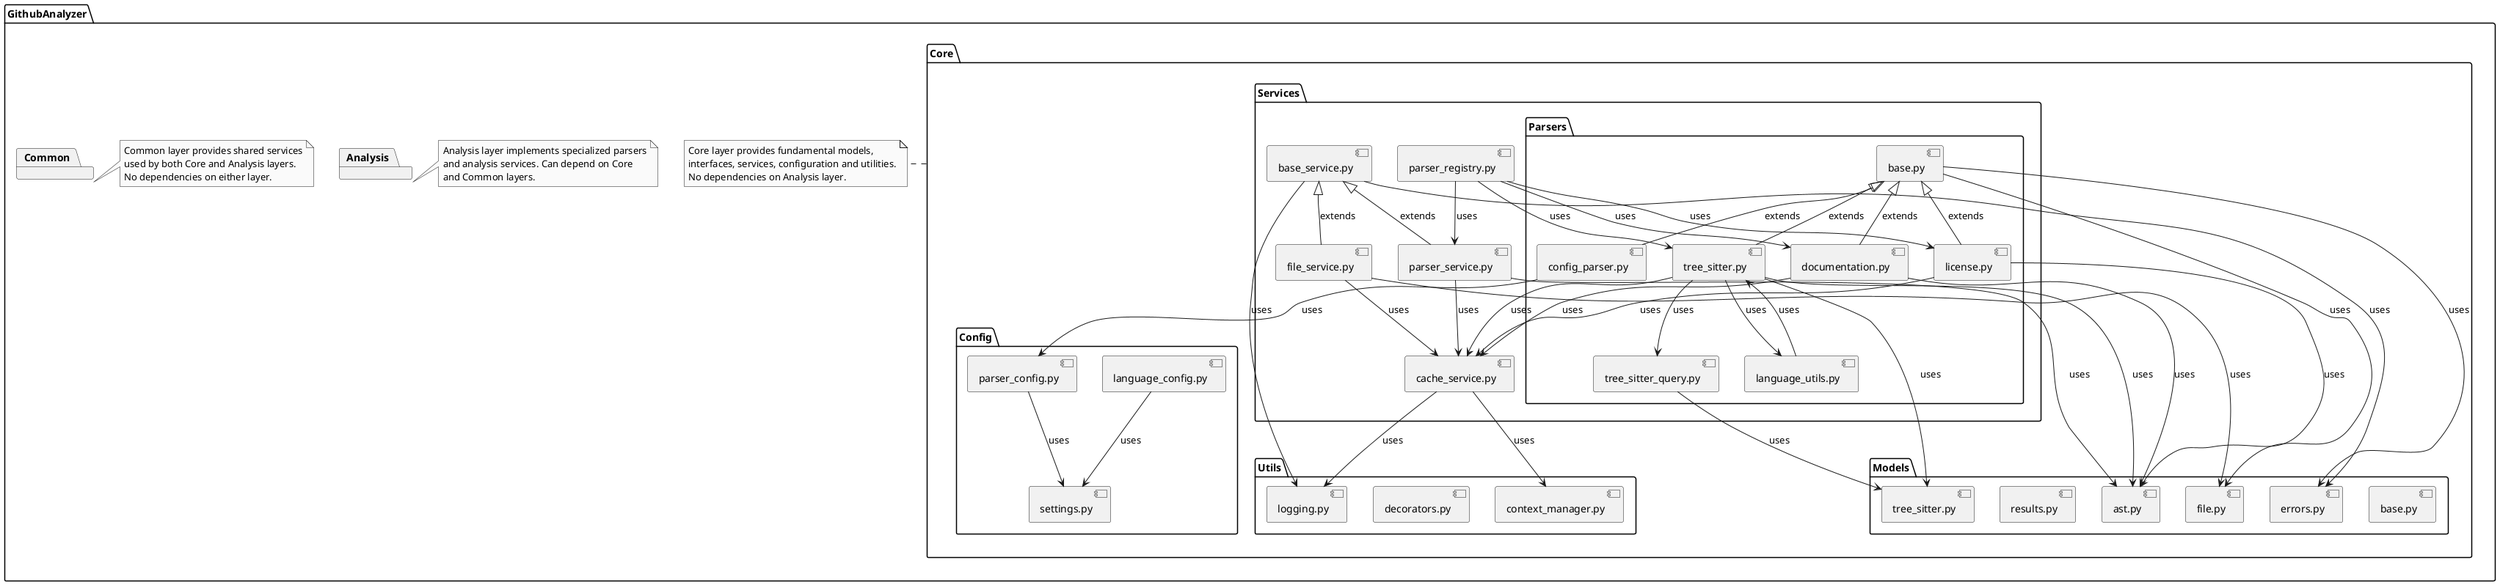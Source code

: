 @startuml GithubAnalyzer Structure

' Styling
skinparam componentStyle uml2
skinparam backgroundColor white
skinparam monochrome true

package "GithubAnalyzer" {
    ' Core Layer
    package "Core" {
        package "Models" {
            component [base.py] as BM
            component [errors.py] as EM
            component [file.py] as FM
            component [ast.py] as AST
        }
        
        package "Services" {
            component [base_service.py] as BS
            component [file_service.py] as FS
            component [parser_service.py] as PS
            
            package "Parsers" {
                component [base.py] as BP
                component [config_parser.py] as CP
            }
        }

        package "Config" {
            component [settings.py] as SET
            component [parser_config.py] as PCF
            component [language_config.py] as LCF
        }

        package "Utils" {
            component [context_manager.py] as CM
            component [decorators.py] as DC
            component [logging.py] as LG
        }
    }

    ' Analysis Layer
    package "Analysis" {
        package "Models" {
            component [results.py] as AR
            component [tree_sitter.py] as TSM
        }
        
        package "Services" {
            package "Parsers" {
                component [tree_sitter.py] as TS
                component [tree_sitter_query.py] as TSQ
                component [language_utils.py] as LU
                component [documentation.py] as DP
                component [license.py] as LP
            }
            component [parser_registry.py] as PR
        }
    }

    ' Common Layer
    package "Common" {
        package "Services" {
            component [cache_service.py] as CS
        }
    }

    ' Core Dependencies
    BS --> EM : uses
    BS --> LG : uses
    FS --> FM : uses
    PS --> AST : uses
    BP --> FM : uses
    BP --> EM : uses
    CP --> PCF : uses

    ' Analysis Dependencies
    TS --> AST : uses
    TS --> TSM : uses
    TS --> TSQ : uses
    TS --> LU : uses
    DP --> AST : uses
    LP --> AST : uses
    PR --> PS : uses
    PR --> TS : uses
    PR --> DP : uses
    PR --> LP : uses

    ' Common Usage
    PS --> CS : uses
    FS --> CS : uses
    TS --> CS : uses
    DP --> CS : uses
    LP --> CS : uses

    ' Infrastructure Usage
    CS --> CM : uses
    CS --> LG : uses
    PCF --> SET : uses
    LCF --> SET : uses

    ' Parser Inheritance
    BP <|-- CP : extends
    BP <|-- TS : extends
    BP <|-- DP : extends
    BP <|-- LP : extends

    ' Service Inheritance
    BS <|-- FS : extends
    BS <|-- PS : extends

    ' Tree-sitter Component Dependencies
    TSQ --> TSM : uses
    LU --> TS : uses

    ' Notes
    note right of Core
        Core layer provides fundamental models,
        interfaces, services, configuration and utilities.
        No dependencies on Analysis layer.
    end note

    note right of Analysis
        Analysis layer implements specialized parsers
        and analysis services. Can depend on Core
        and Common layers.
    end note

    note right of Common
        Common layer provides shared services
        used by both Core and Analysis layers.
        No dependencies on either layer.
    end note
}

@enduml 